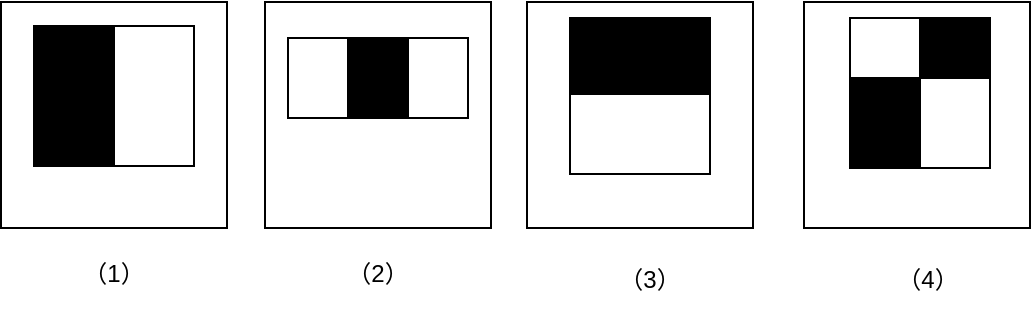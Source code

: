 <mxfile version="18.0.2" type="github">
  <diagram id="mbmgw8_IbOcYM1JjEXLK" name="Page-1">
    <mxGraphModel dx="1266" dy="664" grid="0" gridSize="10" guides="1" tooltips="1" connect="1" arrows="1" fold="1" page="1" pageScale="1" pageWidth="827" pageHeight="1169" math="0" shadow="0">
      <root>
        <mxCell id="0" />
        <mxCell id="1" parent="0" />
        <mxCell id="U6Z3fDWPKc3-cZ_HL3Em-23" value="" style="whiteSpace=wrap;html=1;aspect=fixed;fillColor=#FFFFFF;" vertex="1" parent="1">
          <mxGeometry x="314.5" y="31" width="113" height="113" as="geometry" />
        </mxCell>
        <mxCell id="U6Z3fDWPKc3-cZ_HL3Em-22" value="" style="whiteSpace=wrap;html=1;aspect=fixed;fillColor=#FFFFFF;" vertex="1" parent="1">
          <mxGeometry x="183.5" y="31" width="113" height="113" as="geometry" />
        </mxCell>
        <mxCell id="U6Z3fDWPKc3-cZ_HL3Em-21" value="" style="whiteSpace=wrap;html=1;aspect=fixed;fillColor=#FFFFFF;" vertex="1" parent="1">
          <mxGeometry x="51.5" y="31" width="113" height="113" as="geometry" />
        </mxCell>
        <mxCell id="U6Z3fDWPKc3-cZ_HL3Em-5" value="" style="verticalLabelPosition=bottom;verticalAlign=top;html=1;shape=mxgraph.basic.rect;fillColor2=none;strokeWidth=1;size=20;indent=5;" vertex="1" parent="1">
          <mxGeometry x="195" y="49" width="90" height="40" as="geometry" />
        </mxCell>
        <mxCell id="U6Z3fDWPKc3-cZ_HL3Em-6" value="" style="shape=partialRectangle;whiteSpace=wrap;html=1;top=0;bottom=0;fillColor=#000000;" vertex="1" parent="1">
          <mxGeometry x="225" y="49" width="30" height="40" as="geometry" />
        </mxCell>
        <mxCell id="U6Z3fDWPKc3-cZ_HL3Em-7" value="&lt;font style=&quot;vertical-align: inherit;&quot;&gt;&lt;font style=&quot;vertical-align: inherit;&quot;&gt;（1）&lt;/font&gt;&lt;/font&gt;" style="text;html=1;strokeColor=none;fillColor=none;align=center;verticalAlign=middle;whiteSpace=wrap;rounded=0;" vertex="1" parent="1">
          <mxGeometry x="78" y="152" width="60" height="30" as="geometry" />
        </mxCell>
        <mxCell id="U6Z3fDWPKc3-cZ_HL3Em-13" value="&lt;font style=&quot;vertical-align: inherit;&quot;&gt;&lt;font style=&quot;vertical-align: inherit;&quot;&gt;（2）&lt;/font&gt;&lt;/font&gt;" style="text;html=1;strokeColor=none;fillColor=none;align=center;verticalAlign=middle;whiteSpace=wrap;rounded=0;" vertex="1" parent="1">
          <mxGeometry x="210" y="152" width="60" height="30" as="geometry" />
        </mxCell>
        <mxCell id="U6Z3fDWPKc3-cZ_HL3Em-14" value="" style="verticalLabelPosition=bottom;verticalAlign=top;html=1;shape=mxgraph.basic.rect;fillColor2=none;strokeWidth=1;size=20;indent=5;fillColor=#000000;" vertex="1" parent="1">
          <mxGeometry x="68" y="43" width="40" height="70" as="geometry" />
        </mxCell>
        <mxCell id="U6Z3fDWPKc3-cZ_HL3Em-17" value="" style="verticalLabelPosition=bottom;verticalAlign=top;html=1;shape=mxgraph.basic.rect;fillColor2=none;strokeWidth=1;size=20;indent=5;fillColor=#FFFFFF;" vertex="1" parent="1">
          <mxGeometry x="108" y="43" width="40" height="70" as="geometry" />
        </mxCell>
        <mxCell id="U6Z3fDWPKc3-cZ_HL3Em-18" value="&lt;font style=&quot;vertical-align: inherit;&quot;&gt;&lt;font style=&quot;vertical-align: inherit;&quot;&gt;（3）&lt;/font&gt;&lt;/font&gt;" style="text;html=1;strokeColor=none;fillColor=none;align=center;verticalAlign=middle;whiteSpace=wrap;rounded=0;" vertex="1" parent="1">
          <mxGeometry x="346" y="155" width="60" height="30" as="geometry" />
        </mxCell>
        <mxCell id="U6Z3fDWPKc3-cZ_HL3Em-19" value="" style="verticalLabelPosition=bottom;verticalAlign=top;html=1;shape=mxgraph.basic.rect;fillColor2=none;strokeWidth=1;size=20;indent=5;fillColor=#000000;direction=south;" vertex="1" parent="1">
          <mxGeometry x="336" y="39" width="70" height="40" as="geometry" />
        </mxCell>
        <mxCell id="U6Z3fDWPKc3-cZ_HL3Em-20" value="" style="verticalLabelPosition=bottom;verticalAlign=top;html=1;shape=mxgraph.basic.rect;fillColor2=none;strokeWidth=1;size=20;indent=5;fillColor=#FFFFFF;direction=south;" vertex="1" parent="1">
          <mxGeometry x="336" y="77" width="70" height="40" as="geometry" />
        </mxCell>
        <mxCell id="U6Z3fDWPKc3-cZ_HL3Em-24" value="" style="whiteSpace=wrap;html=1;aspect=fixed;fillColor=#FFFFFF;" vertex="1" parent="1">
          <mxGeometry x="453" y="31" width="113" height="113" as="geometry" />
        </mxCell>
        <mxCell id="U6Z3fDWPKc3-cZ_HL3Em-25" value="&lt;font style=&quot;vertical-align: inherit;&quot;&gt;&lt;font style=&quot;vertical-align: inherit;&quot;&gt;（4）&lt;/font&gt;&lt;/font&gt;" style="text;html=1;strokeColor=none;fillColor=none;align=center;verticalAlign=middle;whiteSpace=wrap;rounded=0;" vertex="1" parent="1">
          <mxGeometry x="484.5" y="155" width="60" height="30" as="geometry" />
        </mxCell>
        <mxCell id="U6Z3fDWPKc3-cZ_HL3Em-66" value="" style="shape=table;startSize=0;container=1;collapsible=0;childLayout=tableLayout;fillColor=#FFFFFF;" vertex="1" parent="1">
          <mxGeometry x="476" y="39" width="70" height="75" as="geometry" />
        </mxCell>
        <mxCell id="U6Z3fDWPKc3-cZ_HL3Em-67" value="" style="shape=tableRow;horizontal=0;startSize=0;swimlaneHead=0;swimlaneBody=0;top=0;left=0;bottom=0;right=0;collapsible=0;dropTarget=0;fillColor=none;points=[[0,0.5],[1,0.5]];portConstraint=eastwest;" vertex="1" parent="U6Z3fDWPKc3-cZ_HL3Em-66">
          <mxGeometry width="70" height="30" as="geometry" />
        </mxCell>
        <mxCell id="U6Z3fDWPKc3-cZ_HL3Em-68" value="" style="shape=partialRectangle;html=1;whiteSpace=wrap;connectable=0;overflow=hidden;fillColor=none;top=0;left=0;bottom=0;right=0;pointerEvents=1;" vertex="1" parent="U6Z3fDWPKc3-cZ_HL3Em-67">
          <mxGeometry width="35" height="30" as="geometry">
            <mxRectangle width="35" height="30" as="alternateBounds" />
          </mxGeometry>
        </mxCell>
        <mxCell id="U6Z3fDWPKc3-cZ_HL3Em-69" value="" style="shape=partialRectangle;html=1;whiteSpace=wrap;connectable=0;overflow=hidden;fillColor=#000000;top=0;left=0;bottom=0;right=0;pointerEvents=1;" vertex="1" parent="U6Z3fDWPKc3-cZ_HL3Em-67">
          <mxGeometry x="35" width="35" height="30" as="geometry">
            <mxRectangle width="35" height="30" as="alternateBounds" />
          </mxGeometry>
        </mxCell>
        <mxCell id="U6Z3fDWPKc3-cZ_HL3Em-70" value="" style="shape=tableRow;horizontal=0;startSize=0;swimlaneHead=0;swimlaneBody=0;top=0;left=0;bottom=0;right=0;collapsible=0;dropTarget=0;fillColor=none;points=[[0,0.5],[1,0.5]];portConstraint=eastwest;" vertex="1" parent="U6Z3fDWPKc3-cZ_HL3Em-66">
          <mxGeometry y="30" width="70" height="45" as="geometry" />
        </mxCell>
        <mxCell id="U6Z3fDWPKc3-cZ_HL3Em-71" value="" style="shape=partialRectangle;html=1;whiteSpace=wrap;connectable=0;overflow=hidden;fillColor=#000000;top=0;left=0;bottom=0;right=0;pointerEvents=1;" vertex="1" parent="U6Z3fDWPKc3-cZ_HL3Em-70">
          <mxGeometry width="35" height="45" as="geometry">
            <mxRectangle width="35" height="45" as="alternateBounds" />
          </mxGeometry>
        </mxCell>
        <mxCell id="U6Z3fDWPKc3-cZ_HL3Em-72" value="" style="shape=partialRectangle;html=1;whiteSpace=wrap;connectable=0;overflow=hidden;fillColor=none;top=0;left=0;bottom=0;right=0;pointerEvents=1;" vertex="1" parent="U6Z3fDWPKc3-cZ_HL3Em-70">
          <mxGeometry x="35" width="35" height="45" as="geometry">
            <mxRectangle width="35" height="45" as="alternateBounds" />
          </mxGeometry>
        </mxCell>
      </root>
    </mxGraphModel>
  </diagram>
</mxfile>
